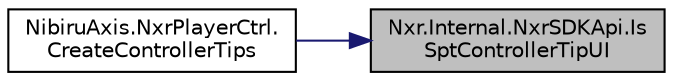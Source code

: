 digraph "Nxr.Internal.NxrSDKApi.IsSptControllerTipUI"
{
 // LATEX_PDF_SIZE
  edge [fontname="Helvetica",fontsize="10",labelfontname="Helvetica",labelfontsize="10"];
  node [fontname="Helvetica",fontsize="10",shape=record];
  rankdir="RL";
  Node1 [label="Nxr.Internal.NxrSDKApi.Is\lSptControllerTipUI",height=0.2,width=0.4,color="black", fillcolor="grey75", style="filled", fontcolor="black",tooltip="Is support controller tip ui"];
  Node1 -> Node2 [dir="back",color="midnightblue",fontsize="10",style="solid",fontname="Helvetica"];
  Node2 [label="NibiruAxis.NxrPlayerCtrl.\lCreateControllerTips",height=0.2,width=0.4,color="black", fillcolor="white", style="filled",URL="$class_nibiru_axis_1_1_nxr_player_ctrl.html#acc596a2b2afc04fb0bb71def1e5f89fb",tooltip="Create parent object of handle prompt UI."];
}
